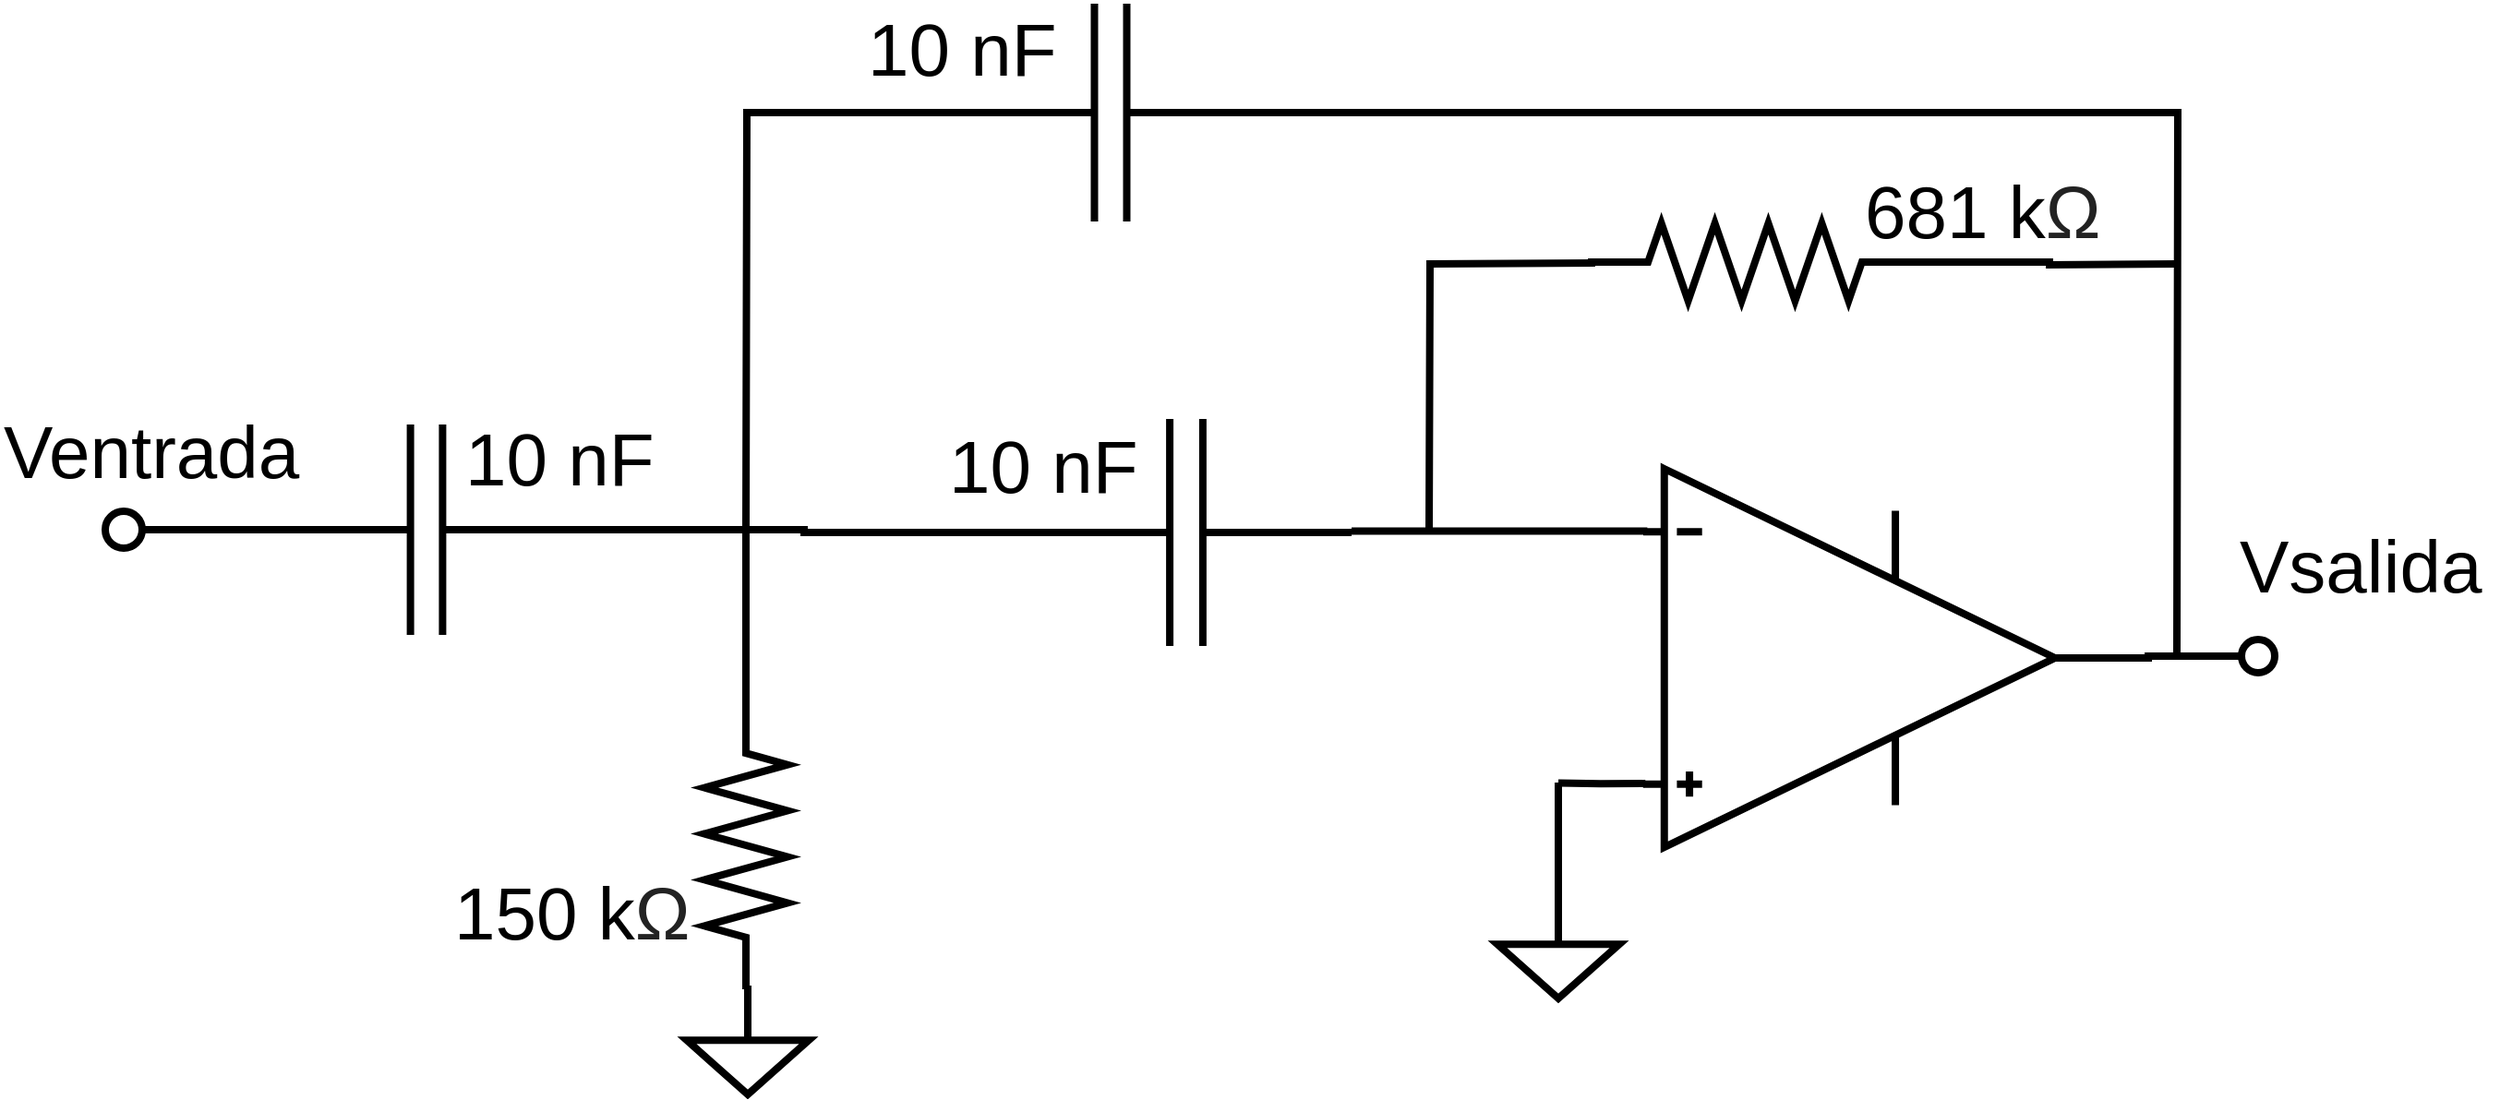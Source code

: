 <mxfile version="11.0.7" type="device"><diagram id="UiTAkDCV6wB0OxShKryG" name="Page-1"><mxGraphModel dx="2205" dy="776" grid="1" gridSize="1" guides="1" tooltips="1" connect="1" arrows="1" fold="1" page="1" pageScale="1" pageWidth="850" pageHeight="1100" math="1" shadow="0"><root><mxCell id="0"/><mxCell id="1" parent="0"/><mxCell id="pjUkemX0rydS4FRW1-Lk-15" style="edgeStyle=orthogonalEdgeStyle;rounded=0;orthogonalLoop=1;jettySize=auto;html=1;endArrow=none;endFill=0;strokeWidth=4;" parent="1" source="pjUkemX0rydS4FRW1-Lk-1" target="pjUkemX0rydS4FRW1-Lk-25" edge="1"><mxGeometry relative="1" as="geometry"><mxPoint x="828" y="363.5" as="targetPoint"/></mxGeometry></mxCell><mxCell id="pjUkemX0rydS4FRW1-Lk-21" style="edgeStyle=orthogonalEdgeStyle;rounded=0;orthogonalLoop=1;jettySize=auto;html=1;exitX=0.005;exitY=0.832;exitDx=0;exitDy=0;exitPerimeter=0;endArrow=none;endFill=0;strokeWidth=4;" parent="1" source="pjUkemX0rydS4FRW1-Lk-1" edge="1"><mxGeometry relative="1" as="geometry"><mxPoint x="460" y="432.242" as="targetPoint"/><mxPoint x="506.588" y="431.706" as="sourcePoint"/><Array as="points"><mxPoint x="483" y="432"/></Array></mxGeometry></mxCell><mxCell id="pjUkemX0rydS4FRW1-Lk-1" value="" style="verticalLabelPosition=bottom;shadow=0;dashed=0;align=center;fillColor=#ffffff;html=1;verticalAlign=top;strokeWidth=4;shape=mxgraph.electrical.abstract.operational_amp_1;" parent="1" vertex="1"><mxGeometry x="506" y="262" width="223" height="205" as="geometry"/></mxCell><mxCell id="pjUkemX0rydS4FRW1-Lk-11" style="edgeStyle=orthogonalEdgeStyle;rounded=0;orthogonalLoop=1;jettySize=auto;html=1;endArrow=none;endFill=0;strokeWidth=4;entryX=0.01;entryY=0.165;entryDx=0;entryDy=0;entryPerimeter=0;" parent="1" source="fbqOixkWLHRFzcUWzFK0-3" target="pjUkemX0rydS4FRW1-Lk-1" edge="1"><mxGeometry relative="1" as="geometry"><mxPoint x="508" y="295" as="targetPoint"/><mxPoint x="298" y="294.059" as="sourcePoint"/><Array as="points"><mxPoint x="508" y="297"/></Array></mxGeometry></mxCell><mxCell id="pjUkemX0rydS4FRW1-Lk-12" style="edgeStyle=orthogonalEdgeStyle;rounded=0;orthogonalLoop=1;jettySize=auto;html=1;endArrow=none;endFill=0;strokeWidth=4;" parent="1" edge="1"><mxGeometry relative="1" as="geometry"><mxPoint x="390" y="296.0" as="targetPoint"/><mxPoint x="480" y="150.529" as="sourcePoint"/></mxGeometry></mxCell><mxCell id="pjUkemX0rydS4FRW1-Lk-13" style="edgeStyle=orthogonalEdgeStyle;rounded=0;orthogonalLoop=1;jettySize=auto;html=1;endArrow=none;endFill=0;strokeWidth=4;" parent="1" source="fbqOixkWLHRFzcUWzFK0-4" edge="1"><mxGeometry relative="1" as="geometry"><mxPoint x="20" y="294" as="targetPoint"/><mxPoint x="180" y="39.941" as="sourcePoint"/></mxGeometry></mxCell><mxCell id="pjUkemX0rydS4FRW1-Lk-16" style="edgeStyle=orthogonalEdgeStyle;rounded=0;orthogonalLoop=1;jettySize=auto;html=1;endArrow=none;endFill=0;strokeWidth=4;" parent="1" source="fbqOixkWLHRFzcUWzFK0-4" edge="1"><mxGeometry relative="1" as="geometry"><mxPoint x="795" y="362" as="targetPoint"/><mxPoint x="300" y="39.941" as="sourcePoint"/></mxGeometry></mxCell><mxCell id="pjUkemX0rydS4FRW1-Lk-9" style="edgeStyle=orthogonalEdgeStyle;rounded=0;orthogonalLoop=1;jettySize=auto;html=1;endArrow=none;endFill=0;strokeWidth=4;" parent="1" edge="1"><mxGeometry relative="1" as="geometry"><mxPoint x="20" y="295" as="targetPoint"/><mxPoint x="20.0" y="390.0" as="sourcePoint"/></mxGeometry></mxCell><mxCell id="pjUkemX0rydS4FRW1-Lk-23" style="edgeStyle=orthogonalEdgeStyle;rounded=0;orthogonalLoop=1;jettySize=auto;html=1;endArrow=none;endFill=0;strokeWidth=4;" parent="1" source="fbqOixkWLHRFzcUWzFK0-1" target="pjUkemX0rydS4FRW1-Lk-24" edge="1"><mxGeometry relative="1" as="geometry"><mxPoint x="-287" y="295" as="targetPoint"/><mxPoint x="-190" y="295" as="sourcePoint"/></mxGeometry></mxCell><mxCell id="pjUkemX0rydS4FRW1-Lk-20" style="edgeStyle=orthogonalEdgeStyle;rounded=0;orthogonalLoop=1;jettySize=auto;html=1;endArrow=none;endFill=0;strokeWidth=4;" parent="1" source="pjUkemX0rydS4FRW1-Lk-18" edge="1"><mxGeometry relative="1" as="geometry"><mxPoint x="460" y="432" as="targetPoint"/></mxGeometry></mxCell><mxCell id="pjUkemX0rydS4FRW1-Lk-18" value="" style="pointerEvents=1;verticalLabelPosition=bottom;shadow=0;dashed=0;align=center;fillColor=#ffffff;html=1;verticalAlign=top;strokeWidth=4;shape=mxgraph.electrical.signal_sources.signal_ground;" parent="1" vertex="1"><mxGeometry x="427" y="505" width="66" height="44" as="geometry"/></mxCell><mxCell id="pjUkemX0rydS4FRW1-Lk-19" value="" style="pointerEvents=1;verticalLabelPosition=bottom;shadow=0;dashed=0;align=center;fillColor=#ffffff;html=1;verticalAlign=top;strokeWidth=4;shape=mxgraph.electrical.signal_sources.signal_ground;" parent="1" vertex="1"><mxGeometry x="-12" y="557" width="66" height="44" as="geometry"/></mxCell><mxCell id="pjUkemX0rydS4FRW1-Lk-24" value="" style="ellipse;whiteSpace=wrap;html=1;aspect=fixed;strokeWidth=4;" parent="1" vertex="1"><mxGeometry x="-327" y="285" width="20" height="20" as="geometry"/></mxCell><mxCell id="pjUkemX0rydS4FRW1-Lk-25" value="" style="ellipse;whiteSpace=wrap;html=1;aspect=fixed;strokeWidth=4;" parent="1" vertex="1"><mxGeometry x="830" y="354.5" width="18" height="18" as="geometry"/></mxCell><mxCell id="pjUkemX0rydS4FRW1-Lk-26" value="Ventrada&lt;br style=&quot;font-size: 40px;&quot;&gt;" style="text;html=1;resizable=0;points=[];autosize=1;align=left;verticalAlign=top;spacingTop=-4;fontSize=40;" parent="1" vertex="1"><mxGeometry x="-384" y="226" width="59" height="15" as="geometry"/></mxCell><mxCell id="pjUkemX0rydS4FRW1-Lk-28" value="Vsalida&lt;br style=&quot;font-size: 40px&quot;&gt;" style="text;html=1;resizable=0;points=[];autosize=1;align=left;verticalAlign=top;spacingTop=-4;fontSize=40;strokeWidth=4;" parent="1" vertex="1"><mxGeometry x="827" y="288" width="142" height="49" as="geometry"/></mxCell><mxCell id="fbqOixkWLHRFzcUWzFK0-6" style="edgeStyle=orthogonalEdgeStyle;rounded=0;orthogonalLoop=1;jettySize=auto;html=1;startArrow=none;startFill=0;strokeColor=#000000;endArrow=none;endFill=0;strokeWidth=4;" parent="1" source="fbqOixkWLHRFzcUWzFK0-1" target="fbqOixkWLHRFzcUWzFK0-3" edge="1"><mxGeometry relative="1" as="geometry"/></mxCell><mxCell id="fbqOixkWLHRFzcUWzFK0-1" value="" style="pointerEvents=1;verticalLabelPosition=bottom;shadow=0;dashed=0;align=center;fillColor=#ffffff;html=1;verticalAlign=top;strokeWidth=4;shape=mxgraph.electrical.capacitors.capacitor_1;" parent="1" vertex="1"><mxGeometry x="-240" y="238" width="174" height="114" as="geometry"/></mxCell><mxCell id="fbqOixkWLHRFzcUWzFK0-3" value="" style="pointerEvents=1;verticalLabelPosition=bottom;shadow=0;dashed=0;align=center;fillColor=#ffffff;html=1;verticalAlign=top;strokeWidth=4;shape=mxgraph.electrical.capacitors.capacitor_1;" parent="1" vertex="1"><mxGeometry x="169" y="235" width="179" height="123" as="geometry"/></mxCell><mxCell id="fbqOixkWLHRFzcUWzFK0-4" value="" style="pointerEvents=1;verticalLabelPosition=bottom;shadow=0;dashed=0;align=center;fillColor=#ffffff;html=1;verticalAlign=top;strokeWidth=4;shape=mxgraph.electrical.capacitors.capacitor_1;" parent="1" vertex="1"><mxGeometry x="130" y="10" width="175" height="118" as="geometry"/></mxCell><mxCell id="fbqOixkWLHRFzcUWzFK0-8" style="edgeStyle=orthogonalEdgeStyle;rounded=0;orthogonalLoop=1;jettySize=auto;html=1;startArrow=none;startFill=0;endArrow=none;endFill=0;strokeColor=#000000;strokeWidth=4;" parent="1" source="fbqOixkWLHRFzcUWzFK0-7" edge="1"><mxGeometry relative="1" as="geometry"><mxPoint x="795" y="151" as="targetPoint"/></mxGeometry></mxCell><mxCell id="fbqOixkWLHRFzcUWzFK0-7" value="" style="pointerEvents=1;verticalLabelPosition=bottom;shadow=0;dashed=0;align=center;fillColor=#ffffff;html=1;verticalAlign=top;strokeWidth=4;shape=mxgraph.electrical.resistors.resistor_2;" parent="1" vertex="1"><mxGeometry x="476" y="129" width="181" height="42" as="geometry"/></mxCell><mxCell id="fbqOixkWLHRFzcUWzFK0-10" style="edgeStyle=orthogonalEdgeStyle;rounded=0;orthogonalLoop=1;jettySize=auto;html=1;exitX=1;exitY=0.5;exitDx=0;exitDy=0;exitPerimeter=0;entryX=0.5;entryY=0;entryDx=0;entryDy=0;entryPerimeter=0;startArrow=none;startFill=0;endArrow=none;endFill=0;strokeColor=#000000;strokeWidth=4;" parent="1" source="fbqOixkWLHRFzcUWzFK0-9" target="pjUkemX0rydS4FRW1-Lk-19" edge="1"><mxGeometry relative="1" as="geometry"/></mxCell><mxCell id="fbqOixkWLHRFzcUWzFK0-9" value="" style="pointerEvents=1;verticalLabelPosition=bottom;shadow=0;dashed=0;align=center;fillColor=#ffffff;html=1;verticalAlign=top;strokeWidth=4;shape=mxgraph.electrical.resistors.resistor_2;rotation=90;" parent="1" vertex="1"><mxGeometry x="-58" y="443.5" width="156" height="45" as="geometry"/></mxCell><mxCell id="fbqOixkWLHRFzcUWzFK0-12" value="10 nF&lt;br&gt;" style="text;html=1;resizable=0;points=[];autosize=1;align=left;verticalAlign=top;spacingTop=-4;fontSize=40;" parent="1" vertex="1"><mxGeometry x="128" y="234" width="113" height="49" as="geometry"/></mxCell><mxCell id="fbqOixkWLHRFzcUWzFK0-13" value="10 nF&lt;br&gt;" style="text;html=1;resizable=0;points=[];autosize=1;align=left;verticalAlign=top;spacingTop=-4;fontSize=40;" parent="1" vertex="1"><mxGeometry x="84" y="8" width="113" height="49" as="geometry"/></mxCell><mxCell id="fbqOixkWLHRFzcUWzFK0-14" value="10 nF" style="text;html=1;resizable=0;points=[];autosize=1;align=left;verticalAlign=top;spacingTop=-4;fontSize=40;" parent="1" vertex="1"><mxGeometry x="-134" y="230" width="113" height="49" as="geometry"/></mxCell><mxCell id="fbqOixkWLHRFzcUWzFK0-16" value="150 &lt;font style=&quot;font-size: 40px&quot;&gt;k&lt;span style=&quot;color: rgb(34 , 34 , 34) ; white-space: normal ; background-color: rgb(255 , 255 , 255)&quot;&gt;Ω&lt;/span&gt;&lt;/font&gt;" style="text;html=1;resizable=0;points=[];autosize=1;align=left;verticalAlign=top;spacingTop=-4;fontSize=40;" parent="1" vertex="1"><mxGeometry x="-140" y="476" width="139" height="49" as="geometry"/></mxCell><mxCell id="fbqOixkWLHRFzcUWzFK0-17" value="681&amp;nbsp;&lt;font style=&quot;font-size: 40px&quot;&gt;k&lt;span style=&quot;color: rgb(34 , 34 , 34) ; white-space: normal ; background-color: rgb(255 , 255 , 255)&quot;&gt;Ω&lt;/span&gt;&lt;/font&gt;" style="text;html=1;resizable=0;points=[];autosize=1;align=left;verticalAlign=top;spacingTop=-4;fontSize=40;" parent="1" vertex="1"><mxGeometry x="624" y="96" width="139" height="49" as="geometry"/></mxCell></root></mxGraphModel></diagram></mxfile>